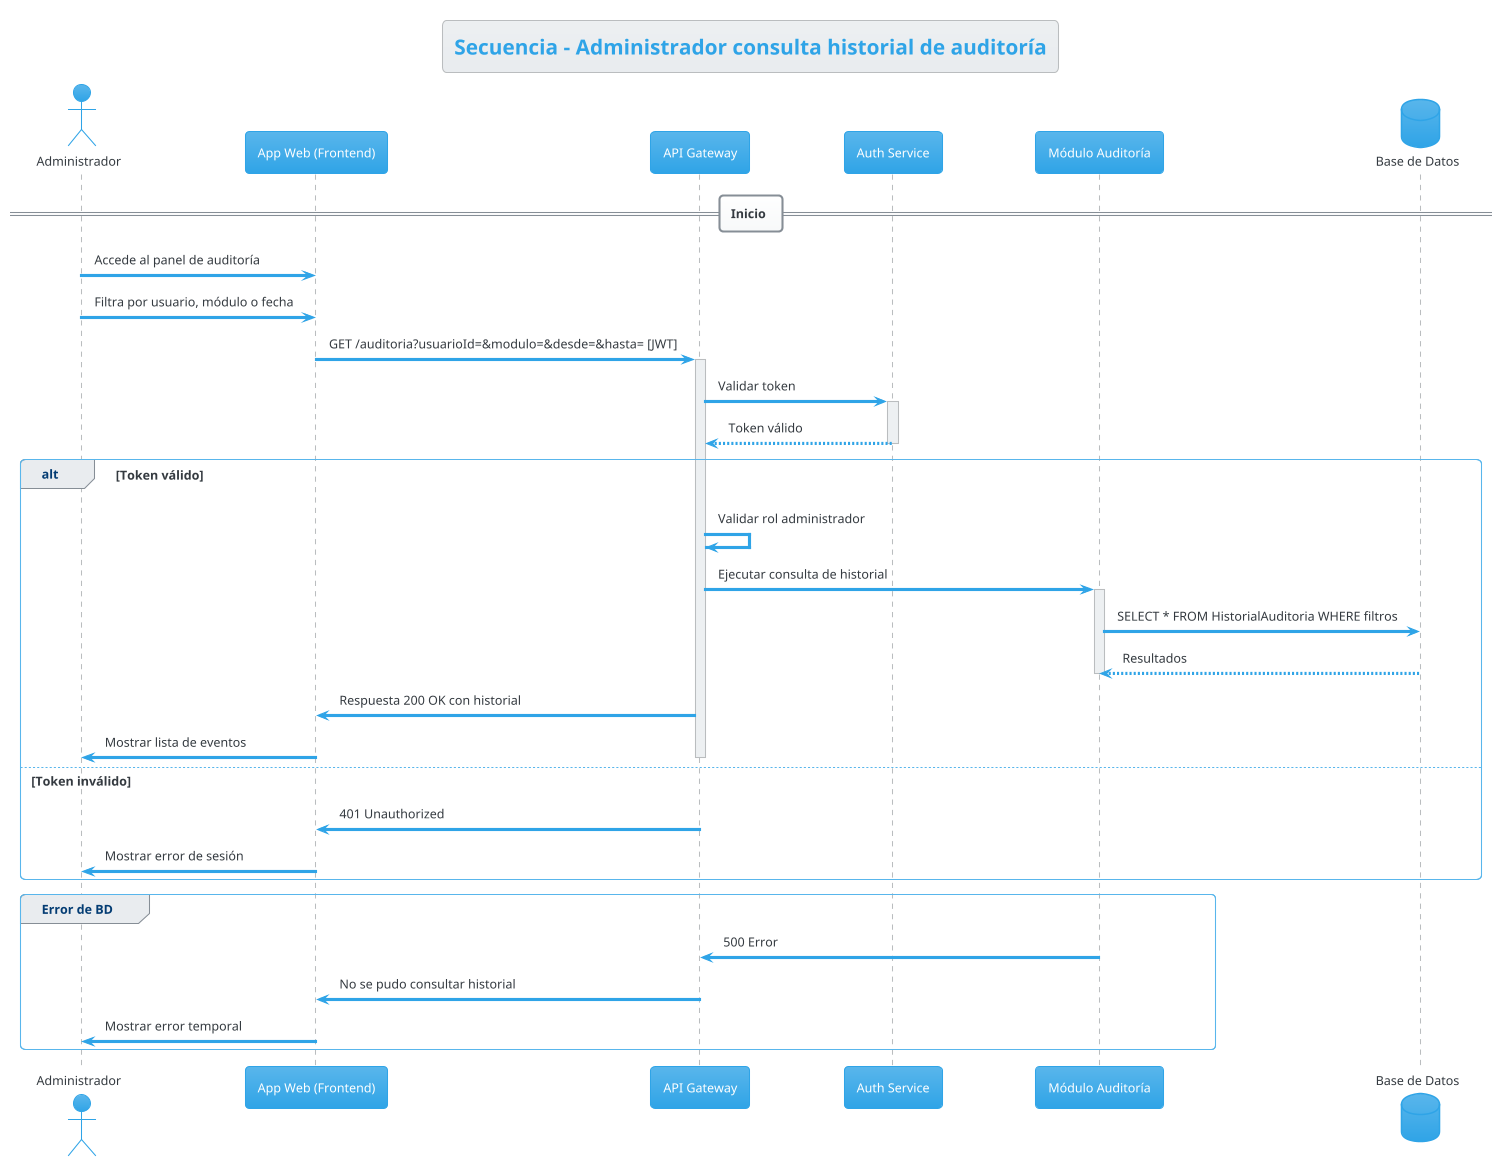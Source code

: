 @startuml S_AD05_ConsultarAuditoria
!theme cerulean
skinparam linetype ortho

title Secuencia - Administrador consulta historial de auditoría

actor "Administrador" as ADM
participant "App Web (Frontend)" as FE
participant "API Gateway" as API
participant "Auth Service" as AUTH
participant "Módulo Auditoría" as AUD
database "Base de Datos" as DB

== Inicio ==
ADM -> FE : Accede al panel de auditoría
ADM -> FE : Filtra por usuario, módulo o fecha

FE -> API : GET /auditoria?usuarioId=&modulo=&desde=&hasta= [JWT]
activate API

API -> AUTH : Validar token
activate AUTH
AUTH --> API : Token válido
deactivate AUTH

alt Token válido
    API -> API : Validar rol administrador
    API -> AUD : Ejecutar consulta de historial
    activate AUD

    AUD -> DB : SELECT * FROM HistorialAuditoria WHERE filtros
    DB --> AUD : Resultados
    deactivate AUD

    API -> FE : Respuesta 200 OK con historial
    FE -> ADM : Mostrar lista de eventos
    deactivate API
else Token inválido
    API -> FE : 401 Unauthorized
    FE -> ADM : Mostrar error de sesión
    deactivate API
end

group Error de BD
    AUD -> API : 500 Error
    API -> FE : No se pudo consultar historial
    FE -> ADM : Mostrar error temporal
end

@enduml
